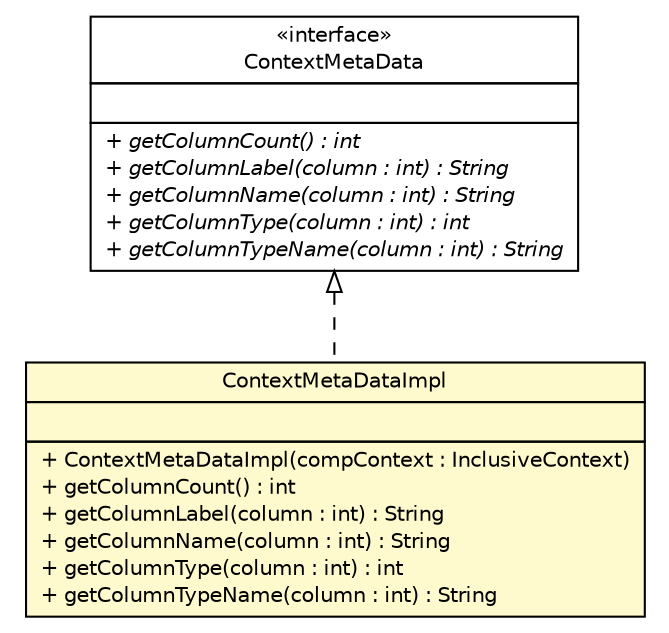 #!/usr/local/bin/dot
#
# Class diagram 
# Generated by UMLGraph version R5_6 (http://www.umlgraph.org/)
#

digraph G {
	edge [fontname="Helvetica",fontsize=10,labelfontname="Helvetica",labelfontsize=10];
	node [fontname="Helvetica",fontsize=10,shape=plaintext];
	nodesep=0.25;
	ranksep=0.5;
	// sorcer.core.ContextMetaData
	c182496 [label=<<table title="sorcer.core.ContextMetaData" border="0" cellborder="1" cellspacing="0" cellpadding="2" port="p" href="../ContextMetaData.html">
		<tr><td><table border="0" cellspacing="0" cellpadding="1">
<tr><td align="center" balign="center"> &#171;interface&#187; </td></tr>
<tr><td align="center" balign="center"> ContextMetaData </td></tr>
		</table></td></tr>
		<tr><td><table border="0" cellspacing="0" cellpadding="1">
<tr><td align="left" balign="left">  </td></tr>
		</table></td></tr>
		<tr><td><table border="0" cellspacing="0" cellpadding="1">
<tr><td align="left" balign="left"><font face="Helvetica-Oblique" point-size="10.0"> + getColumnCount() : int </font></td></tr>
<tr><td align="left" balign="left"><font face="Helvetica-Oblique" point-size="10.0"> + getColumnLabel(column : int) : String </font></td></tr>
<tr><td align="left" balign="left"><font face="Helvetica-Oblique" point-size="10.0"> + getColumnName(column : int) : String </font></td></tr>
<tr><td align="left" balign="left"><font face="Helvetica-Oblique" point-size="10.0"> + getColumnType(column : int) : int </font></td></tr>
<tr><td align="left" balign="left"><font face="Helvetica-Oblique" point-size="10.0"> + getColumnTypeName(column : int) : String </font></td></tr>
		</table></td></tr>
		</table>>, URL="../ContextMetaData.html", fontname="Helvetica", fontcolor="black", fontsize=10.0];
	// sorcer.core.context.ContextMetaDataImpl
	c182560 [label=<<table title="sorcer.core.context.ContextMetaDataImpl" border="0" cellborder="1" cellspacing="0" cellpadding="2" port="p" bgcolor="lemonChiffon" href="./ContextMetaDataImpl.html">
		<tr><td><table border="0" cellspacing="0" cellpadding="1">
<tr><td align="center" balign="center"> ContextMetaDataImpl </td></tr>
		</table></td></tr>
		<tr><td><table border="0" cellspacing="0" cellpadding="1">
<tr><td align="left" balign="left">  </td></tr>
		</table></td></tr>
		<tr><td><table border="0" cellspacing="0" cellpadding="1">
<tr><td align="left" balign="left"> + ContextMetaDataImpl(compContext : InclusiveContext) </td></tr>
<tr><td align="left" balign="left"> + getColumnCount() : int </td></tr>
<tr><td align="left" balign="left"> + getColumnLabel(column : int) : String </td></tr>
<tr><td align="left" balign="left"> + getColumnName(column : int) : String </td></tr>
<tr><td align="left" balign="left"> + getColumnType(column : int) : int </td></tr>
<tr><td align="left" balign="left"> + getColumnTypeName(column : int) : String </td></tr>
		</table></td></tr>
		</table>>, URL="./ContextMetaDataImpl.html", fontname="Helvetica", fontcolor="black", fontsize=10.0];
	//sorcer.core.context.ContextMetaDataImpl implements sorcer.core.ContextMetaData
	c182496:p -> c182560:p [dir=back,arrowtail=empty,style=dashed];
}

